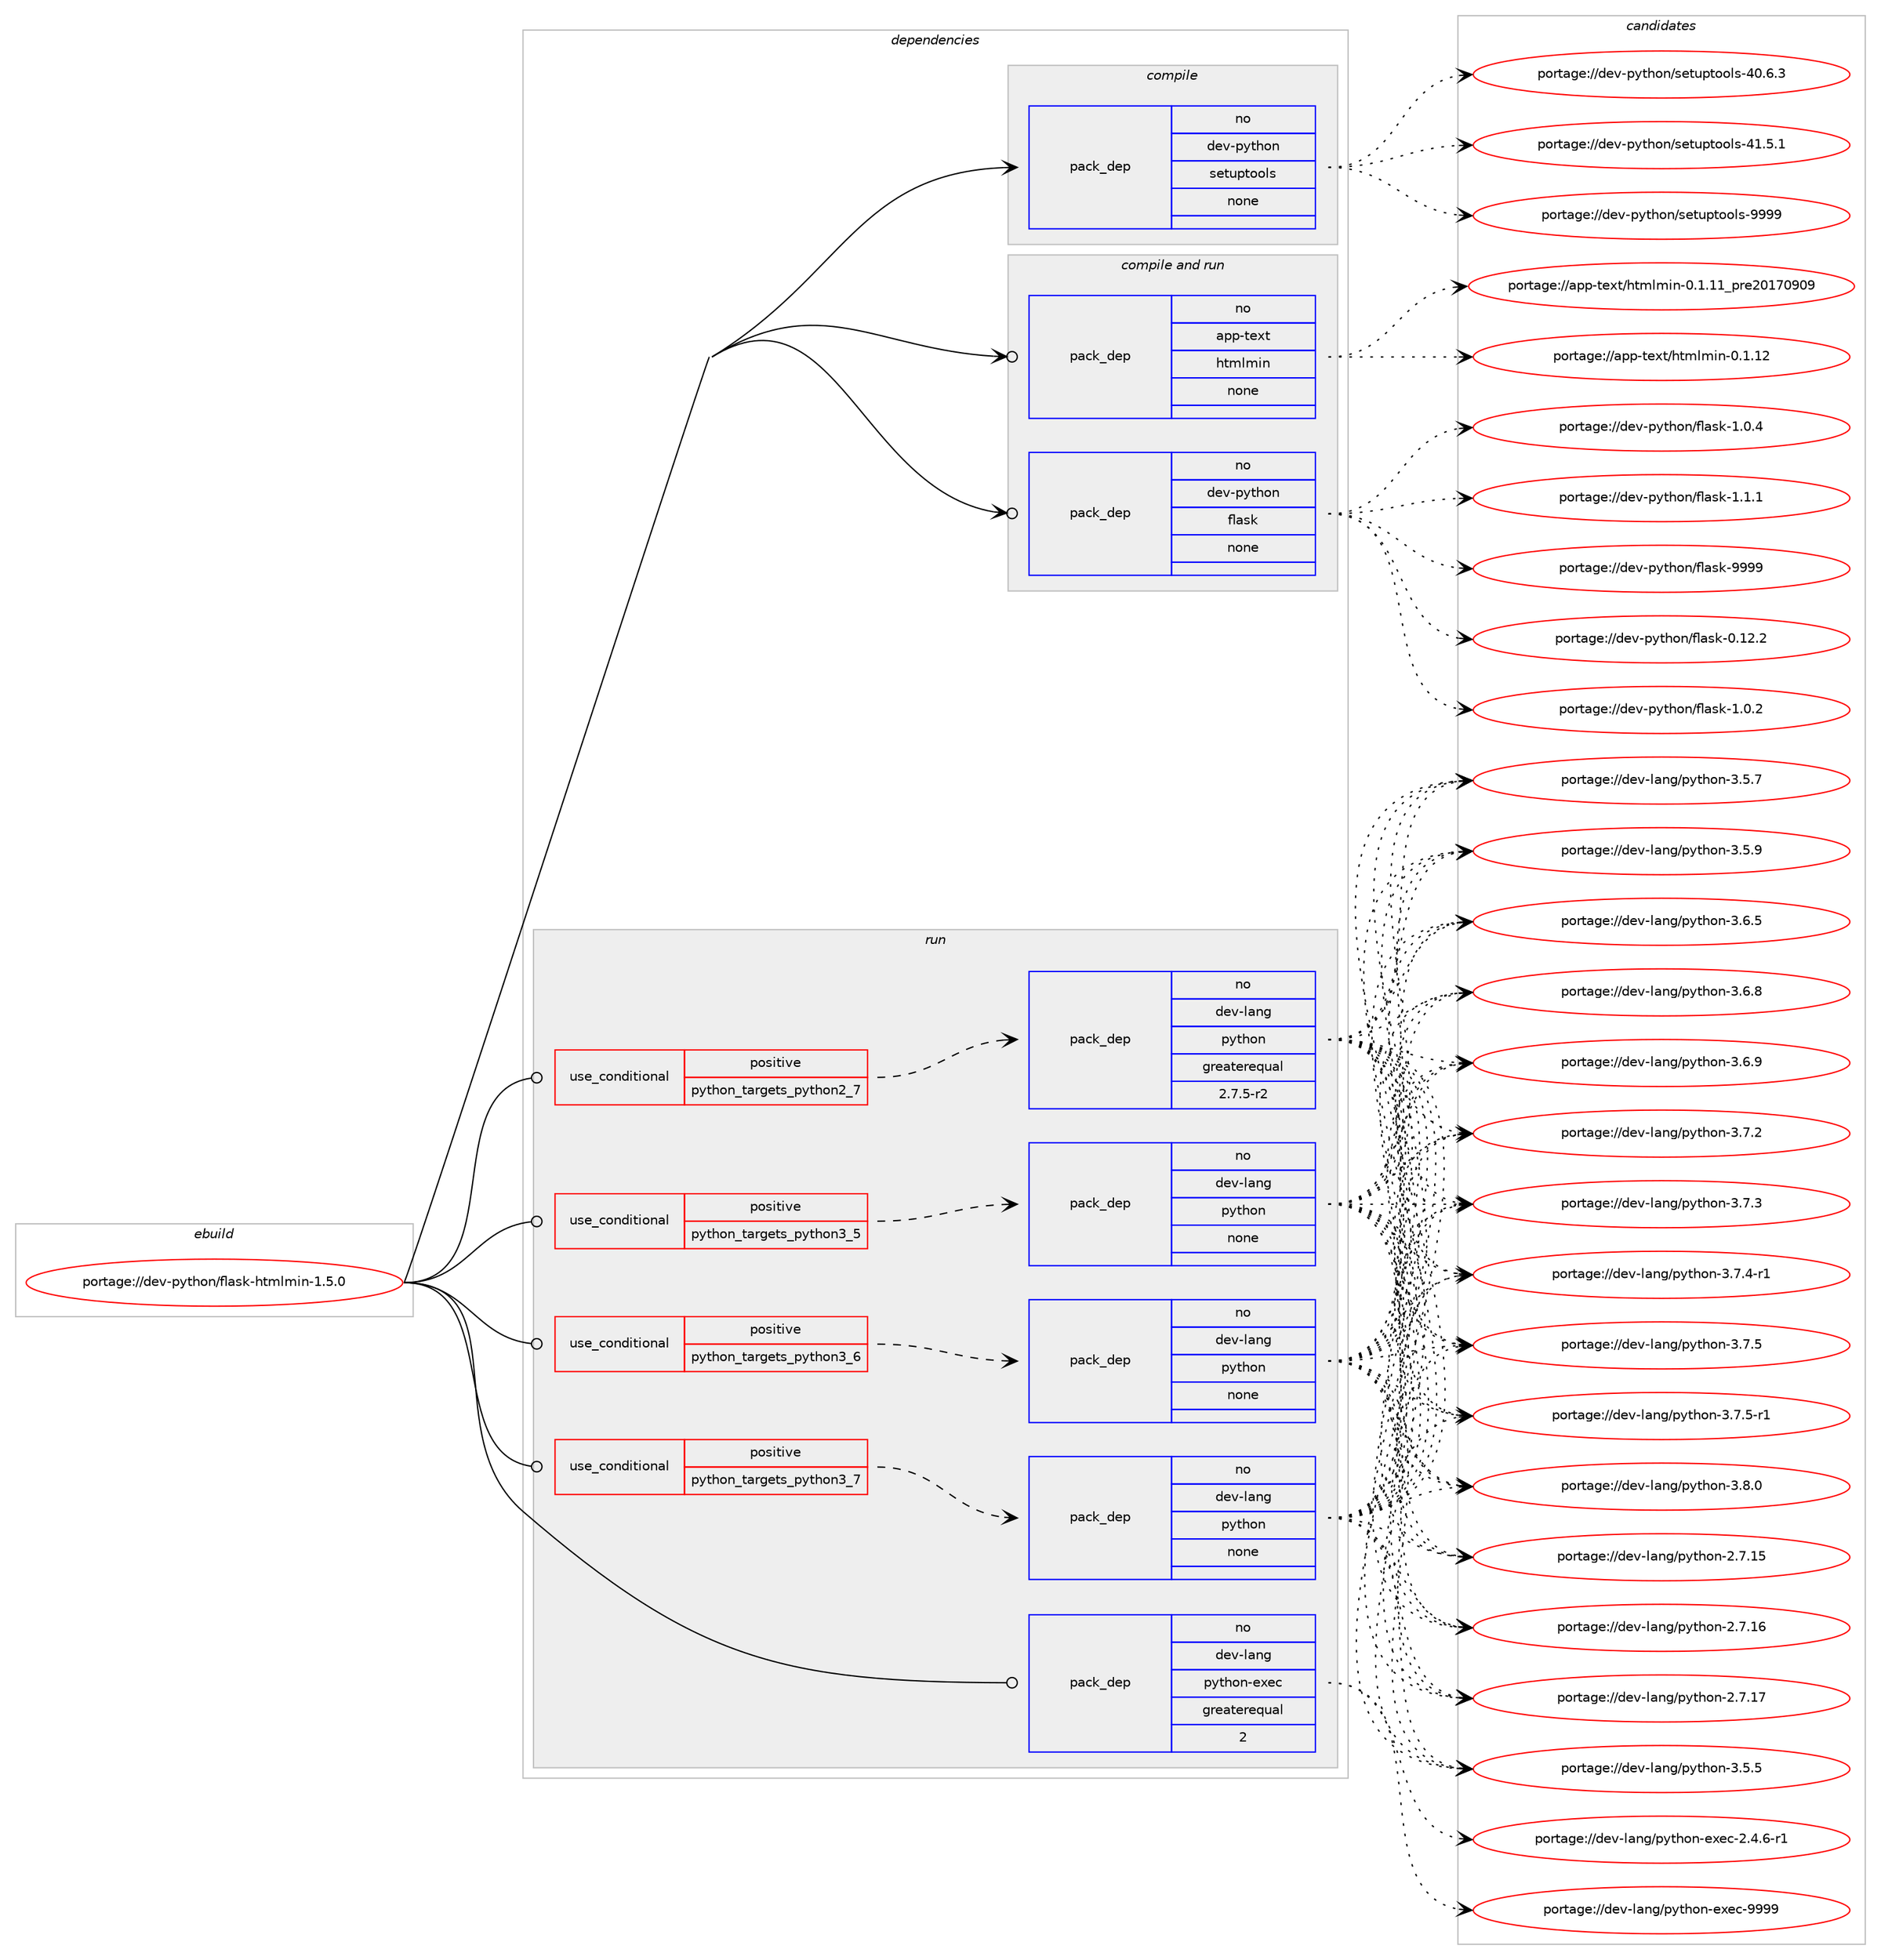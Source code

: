 digraph prolog {

# *************
# Graph options
# *************

newrank=true;
concentrate=true;
compound=true;
graph [rankdir=LR,fontname=Helvetica,fontsize=10,ranksep=1.5];#, ranksep=2.5, nodesep=0.2];
edge  [arrowhead=vee];
node  [fontname=Helvetica,fontsize=10];

# **********
# The ebuild
# **********

subgraph cluster_leftcol {
color=gray;
rank=same;
label=<<i>ebuild</i>>;
id [label="portage://dev-python/flask-htmlmin-1.5.0", color=red, width=4, href="../dev-python/flask-htmlmin-1.5.0.svg"];
}

# ****************
# The dependencies
# ****************

subgraph cluster_midcol {
color=gray;
label=<<i>dependencies</i>>;
subgraph cluster_compile {
fillcolor="#eeeeee";
style=filled;
label=<<i>compile</i>>;
subgraph pack107762 {
dependency139802 [label=<<TABLE BORDER="0" CELLBORDER="1" CELLSPACING="0" CELLPADDING="4" WIDTH="220"><TR><TD ROWSPAN="6" CELLPADDING="30">pack_dep</TD></TR><TR><TD WIDTH="110">no</TD></TR><TR><TD>dev-python</TD></TR><TR><TD>setuptools</TD></TR><TR><TD>none</TD></TR><TR><TD></TD></TR></TABLE>>, shape=none, color=blue];
}
id:e -> dependency139802:w [weight=20,style="solid",arrowhead="vee"];
}
subgraph cluster_compileandrun {
fillcolor="#eeeeee";
style=filled;
label=<<i>compile and run</i>>;
subgraph pack107763 {
dependency139803 [label=<<TABLE BORDER="0" CELLBORDER="1" CELLSPACING="0" CELLPADDING="4" WIDTH="220"><TR><TD ROWSPAN="6" CELLPADDING="30">pack_dep</TD></TR><TR><TD WIDTH="110">no</TD></TR><TR><TD>app-text</TD></TR><TR><TD>htmlmin</TD></TR><TR><TD>none</TD></TR><TR><TD></TD></TR></TABLE>>, shape=none, color=blue];
}
id:e -> dependency139803:w [weight=20,style="solid",arrowhead="odotvee"];
subgraph pack107764 {
dependency139804 [label=<<TABLE BORDER="0" CELLBORDER="1" CELLSPACING="0" CELLPADDING="4" WIDTH="220"><TR><TD ROWSPAN="6" CELLPADDING="30">pack_dep</TD></TR><TR><TD WIDTH="110">no</TD></TR><TR><TD>dev-python</TD></TR><TR><TD>flask</TD></TR><TR><TD>none</TD></TR><TR><TD></TD></TR></TABLE>>, shape=none, color=blue];
}
id:e -> dependency139804:w [weight=20,style="solid",arrowhead="odotvee"];
}
subgraph cluster_run {
fillcolor="#eeeeee";
style=filled;
label=<<i>run</i>>;
subgraph cond28722 {
dependency139805 [label=<<TABLE BORDER="0" CELLBORDER="1" CELLSPACING="0" CELLPADDING="4"><TR><TD ROWSPAN="3" CELLPADDING="10">use_conditional</TD></TR><TR><TD>positive</TD></TR><TR><TD>python_targets_python2_7</TD></TR></TABLE>>, shape=none, color=red];
subgraph pack107765 {
dependency139806 [label=<<TABLE BORDER="0" CELLBORDER="1" CELLSPACING="0" CELLPADDING="4" WIDTH="220"><TR><TD ROWSPAN="6" CELLPADDING="30">pack_dep</TD></TR><TR><TD WIDTH="110">no</TD></TR><TR><TD>dev-lang</TD></TR><TR><TD>python</TD></TR><TR><TD>greaterequal</TD></TR><TR><TD>2.7.5-r2</TD></TR></TABLE>>, shape=none, color=blue];
}
dependency139805:e -> dependency139806:w [weight=20,style="dashed",arrowhead="vee"];
}
id:e -> dependency139805:w [weight=20,style="solid",arrowhead="odot"];
subgraph cond28723 {
dependency139807 [label=<<TABLE BORDER="0" CELLBORDER="1" CELLSPACING="0" CELLPADDING="4"><TR><TD ROWSPAN="3" CELLPADDING="10">use_conditional</TD></TR><TR><TD>positive</TD></TR><TR><TD>python_targets_python3_5</TD></TR></TABLE>>, shape=none, color=red];
subgraph pack107766 {
dependency139808 [label=<<TABLE BORDER="0" CELLBORDER="1" CELLSPACING="0" CELLPADDING="4" WIDTH="220"><TR><TD ROWSPAN="6" CELLPADDING="30">pack_dep</TD></TR><TR><TD WIDTH="110">no</TD></TR><TR><TD>dev-lang</TD></TR><TR><TD>python</TD></TR><TR><TD>none</TD></TR><TR><TD></TD></TR></TABLE>>, shape=none, color=blue];
}
dependency139807:e -> dependency139808:w [weight=20,style="dashed",arrowhead="vee"];
}
id:e -> dependency139807:w [weight=20,style="solid",arrowhead="odot"];
subgraph cond28724 {
dependency139809 [label=<<TABLE BORDER="0" CELLBORDER="1" CELLSPACING="0" CELLPADDING="4"><TR><TD ROWSPAN="3" CELLPADDING="10">use_conditional</TD></TR><TR><TD>positive</TD></TR><TR><TD>python_targets_python3_6</TD></TR></TABLE>>, shape=none, color=red];
subgraph pack107767 {
dependency139810 [label=<<TABLE BORDER="0" CELLBORDER="1" CELLSPACING="0" CELLPADDING="4" WIDTH="220"><TR><TD ROWSPAN="6" CELLPADDING="30">pack_dep</TD></TR><TR><TD WIDTH="110">no</TD></TR><TR><TD>dev-lang</TD></TR><TR><TD>python</TD></TR><TR><TD>none</TD></TR><TR><TD></TD></TR></TABLE>>, shape=none, color=blue];
}
dependency139809:e -> dependency139810:w [weight=20,style="dashed",arrowhead="vee"];
}
id:e -> dependency139809:w [weight=20,style="solid",arrowhead="odot"];
subgraph cond28725 {
dependency139811 [label=<<TABLE BORDER="0" CELLBORDER="1" CELLSPACING="0" CELLPADDING="4"><TR><TD ROWSPAN="3" CELLPADDING="10">use_conditional</TD></TR><TR><TD>positive</TD></TR><TR><TD>python_targets_python3_7</TD></TR></TABLE>>, shape=none, color=red];
subgraph pack107768 {
dependency139812 [label=<<TABLE BORDER="0" CELLBORDER="1" CELLSPACING="0" CELLPADDING="4" WIDTH="220"><TR><TD ROWSPAN="6" CELLPADDING="30">pack_dep</TD></TR><TR><TD WIDTH="110">no</TD></TR><TR><TD>dev-lang</TD></TR><TR><TD>python</TD></TR><TR><TD>none</TD></TR><TR><TD></TD></TR></TABLE>>, shape=none, color=blue];
}
dependency139811:e -> dependency139812:w [weight=20,style="dashed",arrowhead="vee"];
}
id:e -> dependency139811:w [weight=20,style="solid",arrowhead="odot"];
subgraph pack107769 {
dependency139813 [label=<<TABLE BORDER="0" CELLBORDER="1" CELLSPACING="0" CELLPADDING="4" WIDTH="220"><TR><TD ROWSPAN="6" CELLPADDING="30">pack_dep</TD></TR><TR><TD WIDTH="110">no</TD></TR><TR><TD>dev-lang</TD></TR><TR><TD>python-exec</TD></TR><TR><TD>greaterequal</TD></TR><TR><TD>2</TD></TR></TABLE>>, shape=none, color=blue];
}
id:e -> dependency139813:w [weight=20,style="solid",arrowhead="odot"];
}
}

# **************
# The candidates
# **************

subgraph cluster_choices {
rank=same;
color=gray;
label=<<i>candidates</i>>;

subgraph choice107762 {
color=black;
nodesep=1;
choiceportage100101118451121211161041111104711510111611711211611111110811545524846544651 [label="portage://dev-python/setuptools-40.6.3", color=red, width=4,href="../dev-python/setuptools-40.6.3.svg"];
choiceportage100101118451121211161041111104711510111611711211611111110811545524946534649 [label="portage://dev-python/setuptools-41.5.1", color=red, width=4,href="../dev-python/setuptools-41.5.1.svg"];
choiceportage10010111845112121116104111110471151011161171121161111111081154557575757 [label="portage://dev-python/setuptools-9999", color=red, width=4,href="../dev-python/setuptools-9999.svg"];
dependency139802:e -> choiceportage100101118451121211161041111104711510111611711211611111110811545524846544651:w [style=dotted,weight="100"];
dependency139802:e -> choiceportage100101118451121211161041111104711510111611711211611111110811545524946534649:w [style=dotted,weight="100"];
dependency139802:e -> choiceportage10010111845112121116104111110471151011161171121161111111081154557575757:w [style=dotted,weight="100"];
}
subgraph choice107763 {
color=black;
nodesep=1;
choiceportage97112112451161011201164710411610910810910511045484649464949951121141015048495548574857 [label="portage://app-text/htmlmin-0.1.11_pre20170909", color=red, width=4,href="../app-text/htmlmin-0.1.11_pre20170909.svg"];
choiceportage97112112451161011201164710411610910810910511045484649464950 [label="portage://app-text/htmlmin-0.1.12", color=red, width=4,href="../app-text/htmlmin-0.1.12.svg"];
dependency139803:e -> choiceportage97112112451161011201164710411610910810910511045484649464949951121141015048495548574857:w [style=dotted,weight="100"];
dependency139803:e -> choiceportage97112112451161011201164710411610910810910511045484649464950:w [style=dotted,weight="100"];
}
subgraph choice107764 {
color=black;
nodesep=1;
choiceportage10010111845112121116104111110471021089711510745484649504650 [label="portage://dev-python/flask-0.12.2", color=red, width=4,href="../dev-python/flask-0.12.2.svg"];
choiceportage100101118451121211161041111104710210897115107454946484650 [label="portage://dev-python/flask-1.0.2", color=red, width=4,href="../dev-python/flask-1.0.2.svg"];
choiceportage100101118451121211161041111104710210897115107454946484652 [label="portage://dev-python/flask-1.0.4", color=red, width=4,href="../dev-python/flask-1.0.4.svg"];
choiceportage100101118451121211161041111104710210897115107454946494649 [label="portage://dev-python/flask-1.1.1", color=red, width=4,href="../dev-python/flask-1.1.1.svg"];
choiceportage1001011184511212111610411111047102108971151074557575757 [label="portage://dev-python/flask-9999", color=red, width=4,href="../dev-python/flask-9999.svg"];
dependency139804:e -> choiceportage10010111845112121116104111110471021089711510745484649504650:w [style=dotted,weight="100"];
dependency139804:e -> choiceportage100101118451121211161041111104710210897115107454946484650:w [style=dotted,weight="100"];
dependency139804:e -> choiceportage100101118451121211161041111104710210897115107454946484652:w [style=dotted,weight="100"];
dependency139804:e -> choiceportage100101118451121211161041111104710210897115107454946494649:w [style=dotted,weight="100"];
dependency139804:e -> choiceportage1001011184511212111610411111047102108971151074557575757:w [style=dotted,weight="100"];
}
subgraph choice107765 {
color=black;
nodesep=1;
choiceportage10010111845108971101034711212111610411111045504655464953 [label="portage://dev-lang/python-2.7.15", color=red, width=4,href="../dev-lang/python-2.7.15.svg"];
choiceportage10010111845108971101034711212111610411111045504655464954 [label="portage://dev-lang/python-2.7.16", color=red, width=4,href="../dev-lang/python-2.7.16.svg"];
choiceportage10010111845108971101034711212111610411111045504655464955 [label="portage://dev-lang/python-2.7.17", color=red, width=4,href="../dev-lang/python-2.7.17.svg"];
choiceportage100101118451089711010347112121116104111110455146534653 [label="portage://dev-lang/python-3.5.5", color=red, width=4,href="../dev-lang/python-3.5.5.svg"];
choiceportage100101118451089711010347112121116104111110455146534655 [label="portage://dev-lang/python-3.5.7", color=red, width=4,href="../dev-lang/python-3.5.7.svg"];
choiceportage100101118451089711010347112121116104111110455146534657 [label="portage://dev-lang/python-3.5.9", color=red, width=4,href="../dev-lang/python-3.5.9.svg"];
choiceportage100101118451089711010347112121116104111110455146544653 [label="portage://dev-lang/python-3.6.5", color=red, width=4,href="../dev-lang/python-3.6.5.svg"];
choiceportage100101118451089711010347112121116104111110455146544656 [label="portage://dev-lang/python-3.6.8", color=red, width=4,href="../dev-lang/python-3.6.8.svg"];
choiceportage100101118451089711010347112121116104111110455146544657 [label="portage://dev-lang/python-3.6.9", color=red, width=4,href="../dev-lang/python-3.6.9.svg"];
choiceportage100101118451089711010347112121116104111110455146554650 [label="portage://dev-lang/python-3.7.2", color=red, width=4,href="../dev-lang/python-3.7.2.svg"];
choiceportage100101118451089711010347112121116104111110455146554651 [label="portage://dev-lang/python-3.7.3", color=red, width=4,href="../dev-lang/python-3.7.3.svg"];
choiceportage1001011184510897110103471121211161041111104551465546524511449 [label="portage://dev-lang/python-3.7.4-r1", color=red, width=4,href="../dev-lang/python-3.7.4-r1.svg"];
choiceportage100101118451089711010347112121116104111110455146554653 [label="portage://dev-lang/python-3.7.5", color=red, width=4,href="../dev-lang/python-3.7.5.svg"];
choiceportage1001011184510897110103471121211161041111104551465546534511449 [label="portage://dev-lang/python-3.7.5-r1", color=red, width=4,href="../dev-lang/python-3.7.5-r1.svg"];
choiceportage100101118451089711010347112121116104111110455146564648 [label="portage://dev-lang/python-3.8.0", color=red, width=4,href="../dev-lang/python-3.8.0.svg"];
dependency139806:e -> choiceportage10010111845108971101034711212111610411111045504655464953:w [style=dotted,weight="100"];
dependency139806:e -> choiceportage10010111845108971101034711212111610411111045504655464954:w [style=dotted,weight="100"];
dependency139806:e -> choiceportage10010111845108971101034711212111610411111045504655464955:w [style=dotted,weight="100"];
dependency139806:e -> choiceportage100101118451089711010347112121116104111110455146534653:w [style=dotted,weight="100"];
dependency139806:e -> choiceportage100101118451089711010347112121116104111110455146534655:w [style=dotted,weight="100"];
dependency139806:e -> choiceportage100101118451089711010347112121116104111110455146534657:w [style=dotted,weight="100"];
dependency139806:e -> choiceportage100101118451089711010347112121116104111110455146544653:w [style=dotted,weight="100"];
dependency139806:e -> choiceportage100101118451089711010347112121116104111110455146544656:w [style=dotted,weight="100"];
dependency139806:e -> choiceportage100101118451089711010347112121116104111110455146544657:w [style=dotted,weight="100"];
dependency139806:e -> choiceportage100101118451089711010347112121116104111110455146554650:w [style=dotted,weight="100"];
dependency139806:e -> choiceportage100101118451089711010347112121116104111110455146554651:w [style=dotted,weight="100"];
dependency139806:e -> choiceportage1001011184510897110103471121211161041111104551465546524511449:w [style=dotted,weight="100"];
dependency139806:e -> choiceportage100101118451089711010347112121116104111110455146554653:w [style=dotted,weight="100"];
dependency139806:e -> choiceportage1001011184510897110103471121211161041111104551465546534511449:w [style=dotted,weight="100"];
dependency139806:e -> choiceportage100101118451089711010347112121116104111110455146564648:w [style=dotted,weight="100"];
}
subgraph choice107766 {
color=black;
nodesep=1;
choiceportage10010111845108971101034711212111610411111045504655464953 [label="portage://dev-lang/python-2.7.15", color=red, width=4,href="../dev-lang/python-2.7.15.svg"];
choiceportage10010111845108971101034711212111610411111045504655464954 [label="portage://dev-lang/python-2.7.16", color=red, width=4,href="../dev-lang/python-2.7.16.svg"];
choiceportage10010111845108971101034711212111610411111045504655464955 [label="portage://dev-lang/python-2.7.17", color=red, width=4,href="../dev-lang/python-2.7.17.svg"];
choiceportage100101118451089711010347112121116104111110455146534653 [label="portage://dev-lang/python-3.5.5", color=red, width=4,href="../dev-lang/python-3.5.5.svg"];
choiceportage100101118451089711010347112121116104111110455146534655 [label="portage://dev-lang/python-3.5.7", color=red, width=4,href="../dev-lang/python-3.5.7.svg"];
choiceportage100101118451089711010347112121116104111110455146534657 [label="portage://dev-lang/python-3.5.9", color=red, width=4,href="../dev-lang/python-3.5.9.svg"];
choiceportage100101118451089711010347112121116104111110455146544653 [label="portage://dev-lang/python-3.6.5", color=red, width=4,href="../dev-lang/python-3.6.5.svg"];
choiceportage100101118451089711010347112121116104111110455146544656 [label="portage://dev-lang/python-3.6.8", color=red, width=4,href="../dev-lang/python-3.6.8.svg"];
choiceportage100101118451089711010347112121116104111110455146544657 [label="portage://dev-lang/python-3.6.9", color=red, width=4,href="../dev-lang/python-3.6.9.svg"];
choiceportage100101118451089711010347112121116104111110455146554650 [label="portage://dev-lang/python-3.7.2", color=red, width=4,href="../dev-lang/python-3.7.2.svg"];
choiceportage100101118451089711010347112121116104111110455146554651 [label="portage://dev-lang/python-3.7.3", color=red, width=4,href="../dev-lang/python-3.7.3.svg"];
choiceportage1001011184510897110103471121211161041111104551465546524511449 [label="portage://dev-lang/python-3.7.4-r1", color=red, width=4,href="../dev-lang/python-3.7.4-r1.svg"];
choiceportage100101118451089711010347112121116104111110455146554653 [label="portage://dev-lang/python-3.7.5", color=red, width=4,href="../dev-lang/python-3.7.5.svg"];
choiceportage1001011184510897110103471121211161041111104551465546534511449 [label="portage://dev-lang/python-3.7.5-r1", color=red, width=4,href="../dev-lang/python-3.7.5-r1.svg"];
choiceportage100101118451089711010347112121116104111110455146564648 [label="portage://dev-lang/python-3.8.0", color=red, width=4,href="../dev-lang/python-3.8.0.svg"];
dependency139808:e -> choiceportage10010111845108971101034711212111610411111045504655464953:w [style=dotted,weight="100"];
dependency139808:e -> choiceportage10010111845108971101034711212111610411111045504655464954:w [style=dotted,weight="100"];
dependency139808:e -> choiceportage10010111845108971101034711212111610411111045504655464955:w [style=dotted,weight="100"];
dependency139808:e -> choiceportage100101118451089711010347112121116104111110455146534653:w [style=dotted,weight="100"];
dependency139808:e -> choiceportage100101118451089711010347112121116104111110455146534655:w [style=dotted,weight="100"];
dependency139808:e -> choiceportage100101118451089711010347112121116104111110455146534657:w [style=dotted,weight="100"];
dependency139808:e -> choiceportage100101118451089711010347112121116104111110455146544653:w [style=dotted,weight="100"];
dependency139808:e -> choiceportage100101118451089711010347112121116104111110455146544656:w [style=dotted,weight="100"];
dependency139808:e -> choiceportage100101118451089711010347112121116104111110455146544657:w [style=dotted,weight="100"];
dependency139808:e -> choiceportage100101118451089711010347112121116104111110455146554650:w [style=dotted,weight="100"];
dependency139808:e -> choiceportage100101118451089711010347112121116104111110455146554651:w [style=dotted,weight="100"];
dependency139808:e -> choiceportage1001011184510897110103471121211161041111104551465546524511449:w [style=dotted,weight="100"];
dependency139808:e -> choiceportage100101118451089711010347112121116104111110455146554653:w [style=dotted,weight="100"];
dependency139808:e -> choiceportage1001011184510897110103471121211161041111104551465546534511449:w [style=dotted,weight="100"];
dependency139808:e -> choiceportage100101118451089711010347112121116104111110455146564648:w [style=dotted,weight="100"];
}
subgraph choice107767 {
color=black;
nodesep=1;
choiceportage10010111845108971101034711212111610411111045504655464953 [label="portage://dev-lang/python-2.7.15", color=red, width=4,href="../dev-lang/python-2.7.15.svg"];
choiceportage10010111845108971101034711212111610411111045504655464954 [label="portage://dev-lang/python-2.7.16", color=red, width=4,href="../dev-lang/python-2.7.16.svg"];
choiceportage10010111845108971101034711212111610411111045504655464955 [label="portage://dev-lang/python-2.7.17", color=red, width=4,href="../dev-lang/python-2.7.17.svg"];
choiceportage100101118451089711010347112121116104111110455146534653 [label="portage://dev-lang/python-3.5.5", color=red, width=4,href="../dev-lang/python-3.5.5.svg"];
choiceportage100101118451089711010347112121116104111110455146534655 [label="portage://dev-lang/python-3.5.7", color=red, width=4,href="../dev-lang/python-3.5.7.svg"];
choiceportage100101118451089711010347112121116104111110455146534657 [label="portage://dev-lang/python-3.5.9", color=red, width=4,href="../dev-lang/python-3.5.9.svg"];
choiceportage100101118451089711010347112121116104111110455146544653 [label="portage://dev-lang/python-3.6.5", color=red, width=4,href="../dev-lang/python-3.6.5.svg"];
choiceportage100101118451089711010347112121116104111110455146544656 [label="portage://dev-lang/python-3.6.8", color=red, width=4,href="../dev-lang/python-3.6.8.svg"];
choiceportage100101118451089711010347112121116104111110455146544657 [label="portage://dev-lang/python-3.6.9", color=red, width=4,href="../dev-lang/python-3.6.9.svg"];
choiceportage100101118451089711010347112121116104111110455146554650 [label="portage://dev-lang/python-3.7.2", color=red, width=4,href="../dev-lang/python-3.7.2.svg"];
choiceportage100101118451089711010347112121116104111110455146554651 [label="portage://dev-lang/python-3.7.3", color=red, width=4,href="../dev-lang/python-3.7.3.svg"];
choiceportage1001011184510897110103471121211161041111104551465546524511449 [label="portage://dev-lang/python-3.7.4-r1", color=red, width=4,href="../dev-lang/python-3.7.4-r1.svg"];
choiceportage100101118451089711010347112121116104111110455146554653 [label="portage://dev-lang/python-3.7.5", color=red, width=4,href="../dev-lang/python-3.7.5.svg"];
choiceportage1001011184510897110103471121211161041111104551465546534511449 [label="portage://dev-lang/python-3.7.5-r1", color=red, width=4,href="../dev-lang/python-3.7.5-r1.svg"];
choiceportage100101118451089711010347112121116104111110455146564648 [label="portage://dev-lang/python-3.8.0", color=red, width=4,href="../dev-lang/python-3.8.0.svg"];
dependency139810:e -> choiceportage10010111845108971101034711212111610411111045504655464953:w [style=dotted,weight="100"];
dependency139810:e -> choiceportage10010111845108971101034711212111610411111045504655464954:w [style=dotted,weight="100"];
dependency139810:e -> choiceportage10010111845108971101034711212111610411111045504655464955:w [style=dotted,weight="100"];
dependency139810:e -> choiceportage100101118451089711010347112121116104111110455146534653:w [style=dotted,weight="100"];
dependency139810:e -> choiceportage100101118451089711010347112121116104111110455146534655:w [style=dotted,weight="100"];
dependency139810:e -> choiceportage100101118451089711010347112121116104111110455146534657:w [style=dotted,weight="100"];
dependency139810:e -> choiceportage100101118451089711010347112121116104111110455146544653:w [style=dotted,weight="100"];
dependency139810:e -> choiceportage100101118451089711010347112121116104111110455146544656:w [style=dotted,weight="100"];
dependency139810:e -> choiceportage100101118451089711010347112121116104111110455146544657:w [style=dotted,weight="100"];
dependency139810:e -> choiceportage100101118451089711010347112121116104111110455146554650:w [style=dotted,weight="100"];
dependency139810:e -> choiceportage100101118451089711010347112121116104111110455146554651:w [style=dotted,weight="100"];
dependency139810:e -> choiceportage1001011184510897110103471121211161041111104551465546524511449:w [style=dotted,weight="100"];
dependency139810:e -> choiceportage100101118451089711010347112121116104111110455146554653:w [style=dotted,weight="100"];
dependency139810:e -> choiceportage1001011184510897110103471121211161041111104551465546534511449:w [style=dotted,weight="100"];
dependency139810:e -> choiceportage100101118451089711010347112121116104111110455146564648:w [style=dotted,weight="100"];
}
subgraph choice107768 {
color=black;
nodesep=1;
choiceportage10010111845108971101034711212111610411111045504655464953 [label="portage://dev-lang/python-2.7.15", color=red, width=4,href="../dev-lang/python-2.7.15.svg"];
choiceportage10010111845108971101034711212111610411111045504655464954 [label="portage://dev-lang/python-2.7.16", color=red, width=4,href="../dev-lang/python-2.7.16.svg"];
choiceportage10010111845108971101034711212111610411111045504655464955 [label="portage://dev-lang/python-2.7.17", color=red, width=4,href="../dev-lang/python-2.7.17.svg"];
choiceportage100101118451089711010347112121116104111110455146534653 [label="portage://dev-lang/python-3.5.5", color=red, width=4,href="../dev-lang/python-3.5.5.svg"];
choiceportage100101118451089711010347112121116104111110455146534655 [label="portage://dev-lang/python-3.5.7", color=red, width=4,href="../dev-lang/python-3.5.7.svg"];
choiceportage100101118451089711010347112121116104111110455146534657 [label="portage://dev-lang/python-3.5.9", color=red, width=4,href="../dev-lang/python-3.5.9.svg"];
choiceportage100101118451089711010347112121116104111110455146544653 [label="portage://dev-lang/python-3.6.5", color=red, width=4,href="../dev-lang/python-3.6.5.svg"];
choiceportage100101118451089711010347112121116104111110455146544656 [label="portage://dev-lang/python-3.6.8", color=red, width=4,href="../dev-lang/python-3.6.8.svg"];
choiceportage100101118451089711010347112121116104111110455146544657 [label="portage://dev-lang/python-3.6.9", color=red, width=4,href="../dev-lang/python-3.6.9.svg"];
choiceportage100101118451089711010347112121116104111110455146554650 [label="portage://dev-lang/python-3.7.2", color=red, width=4,href="../dev-lang/python-3.7.2.svg"];
choiceportage100101118451089711010347112121116104111110455146554651 [label="portage://dev-lang/python-3.7.3", color=red, width=4,href="../dev-lang/python-3.7.3.svg"];
choiceportage1001011184510897110103471121211161041111104551465546524511449 [label="portage://dev-lang/python-3.7.4-r1", color=red, width=4,href="../dev-lang/python-3.7.4-r1.svg"];
choiceportage100101118451089711010347112121116104111110455146554653 [label="portage://dev-lang/python-3.7.5", color=red, width=4,href="../dev-lang/python-3.7.5.svg"];
choiceportage1001011184510897110103471121211161041111104551465546534511449 [label="portage://dev-lang/python-3.7.5-r1", color=red, width=4,href="../dev-lang/python-3.7.5-r1.svg"];
choiceportage100101118451089711010347112121116104111110455146564648 [label="portage://dev-lang/python-3.8.0", color=red, width=4,href="../dev-lang/python-3.8.0.svg"];
dependency139812:e -> choiceportage10010111845108971101034711212111610411111045504655464953:w [style=dotted,weight="100"];
dependency139812:e -> choiceportage10010111845108971101034711212111610411111045504655464954:w [style=dotted,weight="100"];
dependency139812:e -> choiceportage10010111845108971101034711212111610411111045504655464955:w [style=dotted,weight="100"];
dependency139812:e -> choiceportage100101118451089711010347112121116104111110455146534653:w [style=dotted,weight="100"];
dependency139812:e -> choiceportage100101118451089711010347112121116104111110455146534655:w [style=dotted,weight="100"];
dependency139812:e -> choiceportage100101118451089711010347112121116104111110455146534657:w [style=dotted,weight="100"];
dependency139812:e -> choiceportage100101118451089711010347112121116104111110455146544653:w [style=dotted,weight="100"];
dependency139812:e -> choiceportage100101118451089711010347112121116104111110455146544656:w [style=dotted,weight="100"];
dependency139812:e -> choiceportage100101118451089711010347112121116104111110455146544657:w [style=dotted,weight="100"];
dependency139812:e -> choiceportage100101118451089711010347112121116104111110455146554650:w [style=dotted,weight="100"];
dependency139812:e -> choiceportage100101118451089711010347112121116104111110455146554651:w [style=dotted,weight="100"];
dependency139812:e -> choiceportage1001011184510897110103471121211161041111104551465546524511449:w [style=dotted,weight="100"];
dependency139812:e -> choiceportage100101118451089711010347112121116104111110455146554653:w [style=dotted,weight="100"];
dependency139812:e -> choiceportage1001011184510897110103471121211161041111104551465546534511449:w [style=dotted,weight="100"];
dependency139812:e -> choiceportage100101118451089711010347112121116104111110455146564648:w [style=dotted,weight="100"];
}
subgraph choice107769 {
color=black;
nodesep=1;
choiceportage10010111845108971101034711212111610411111045101120101994550465246544511449 [label="portage://dev-lang/python-exec-2.4.6-r1", color=red, width=4,href="../dev-lang/python-exec-2.4.6-r1.svg"];
choiceportage10010111845108971101034711212111610411111045101120101994557575757 [label="portage://dev-lang/python-exec-9999", color=red, width=4,href="../dev-lang/python-exec-9999.svg"];
dependency139813:e -> choiceportage10010111845108971101034711212111610411111045101120101994550465246544511449:w [style=dotted,weight="100"];
dependency139813:e -> choiceportage10010111845108971101034711212111610411111045101120101994557575757:w [style=dotted,weight="100"];
}
}

}
